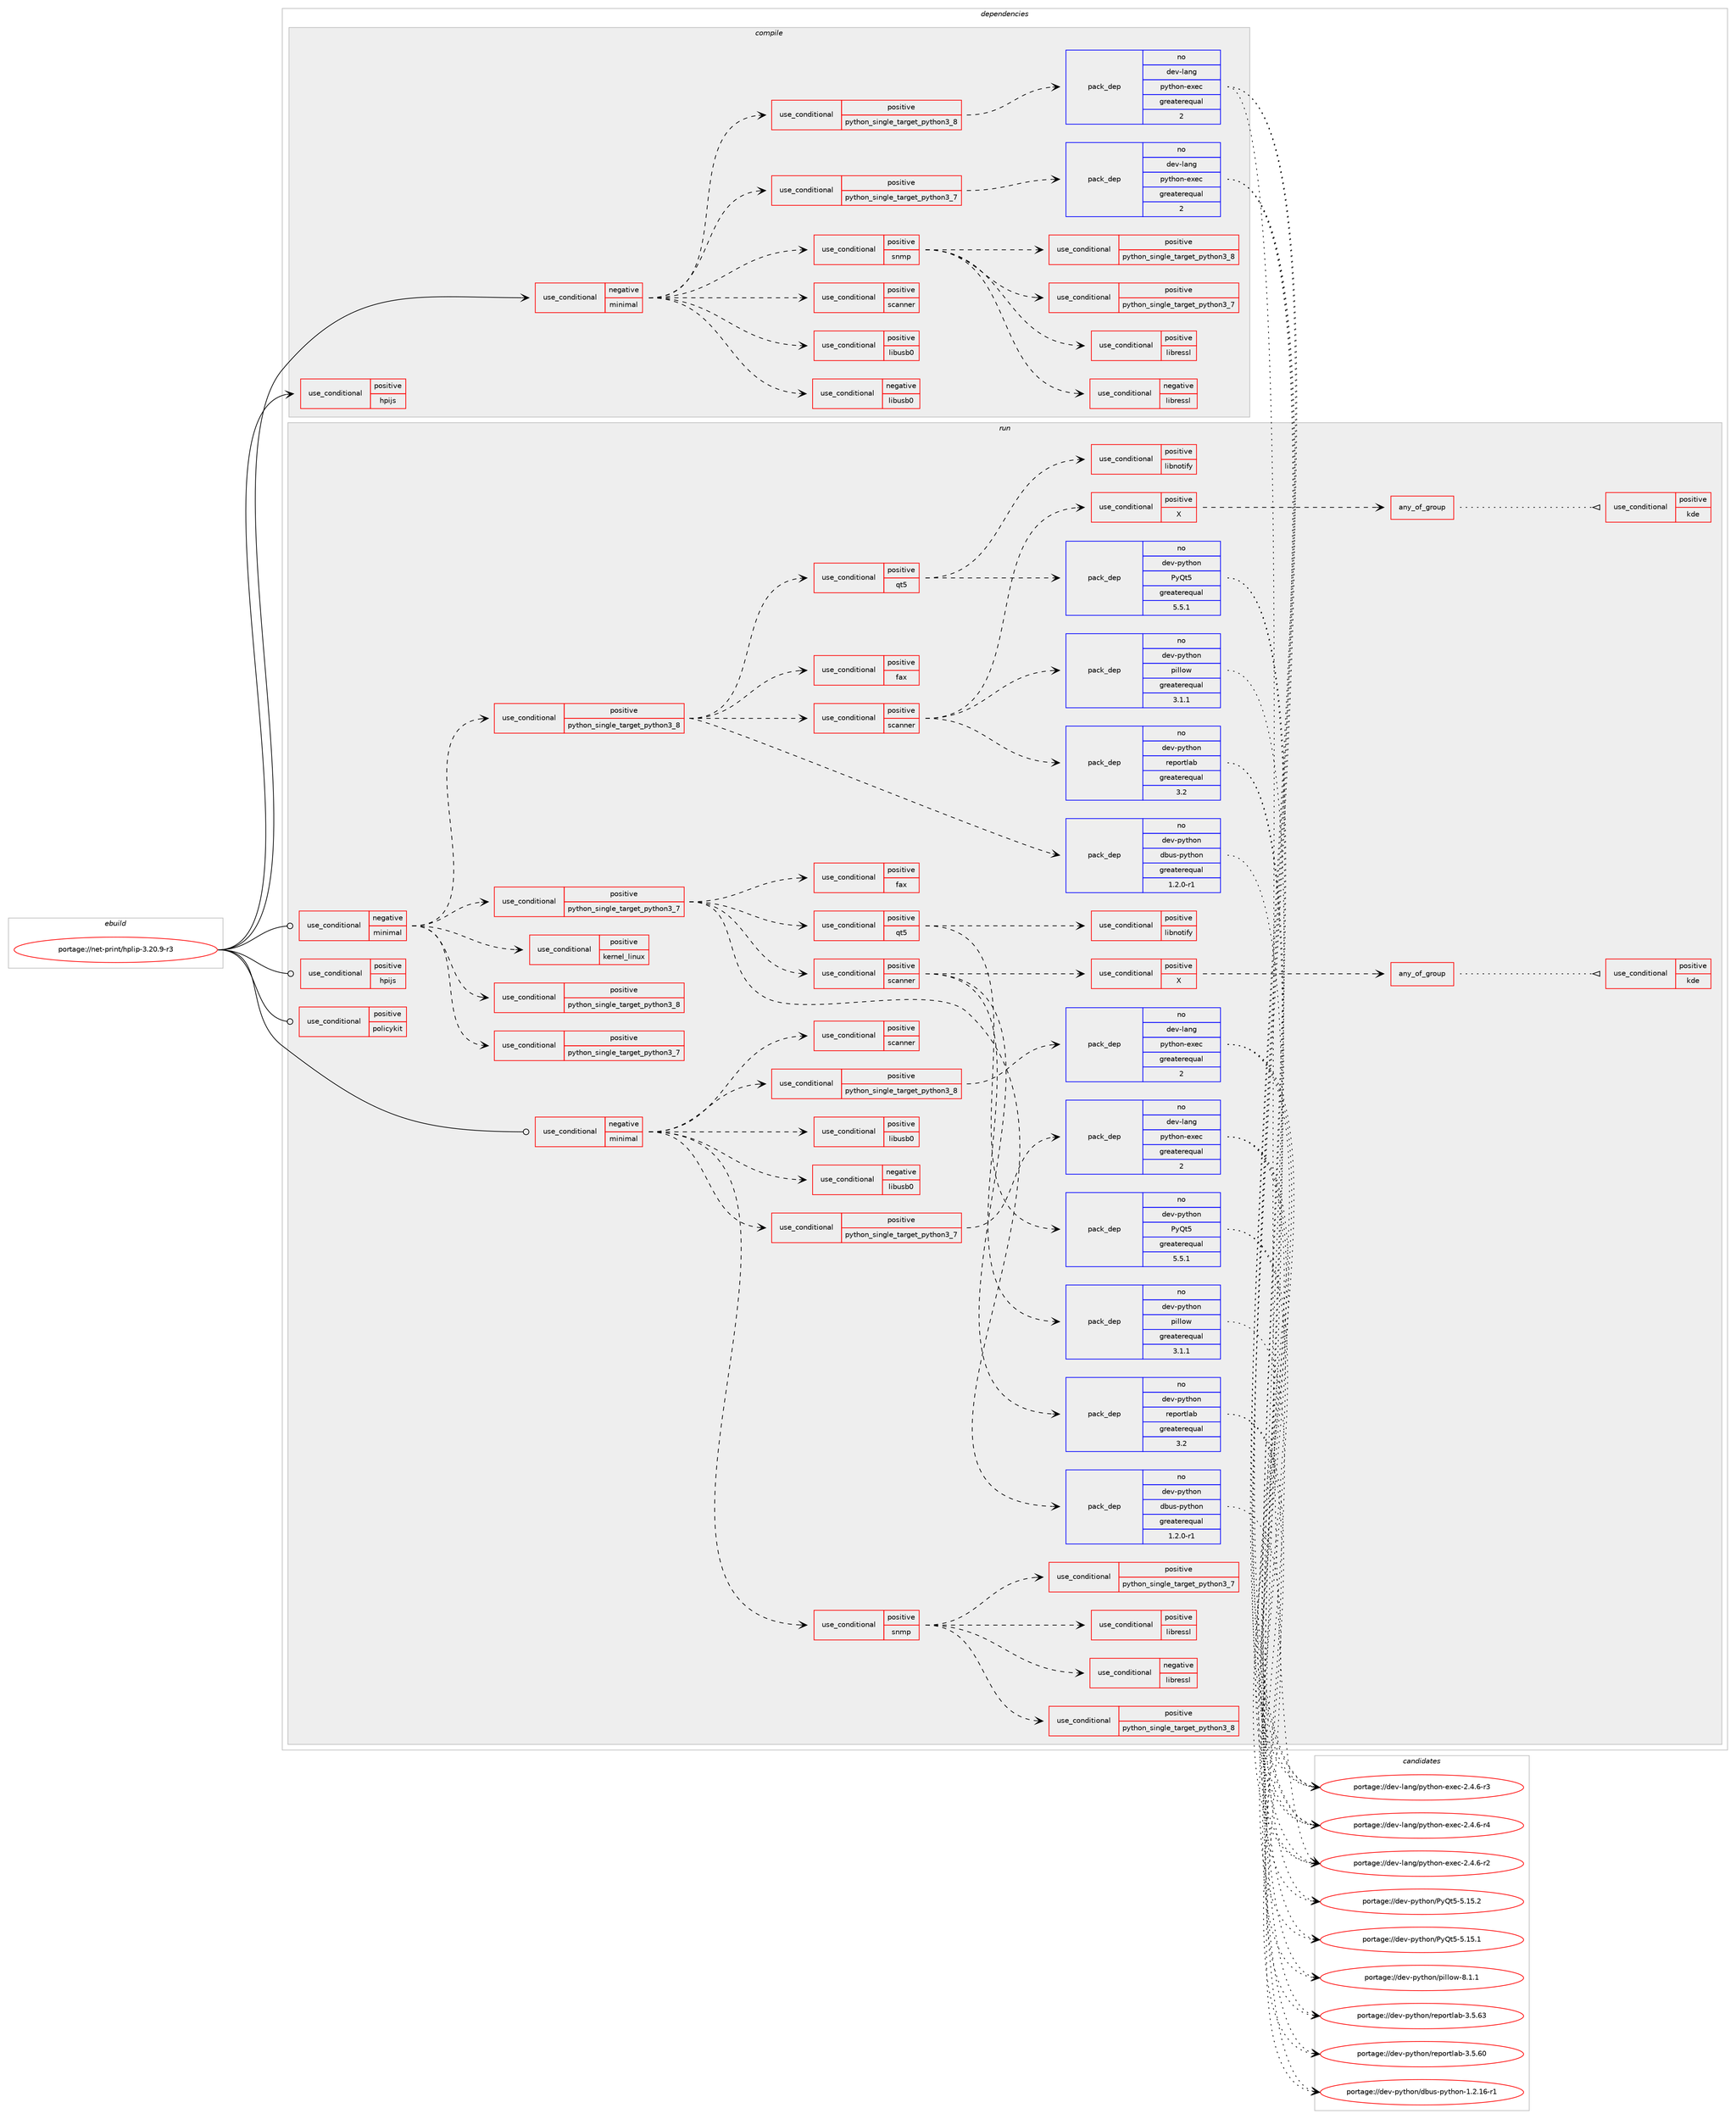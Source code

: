 digraph prolog {

# *************
# Graph options
# *************

newrank=true;
concentrate=true;
compound=true;
graph [rankdir=LR,fontname=Helvetica,fontsize=10,ranksep=1.5];#, ranksep=2.5, nodesep=0.2];
edge  [arrowhead=vee];
node  [fontname=Helvetica,fontsize=10];

# **********
# The ebuild
# **********

subgraph cluster_leftcol {
color=gray;
rank=same;
label=<<i>ebuild</i>>;
id [label="portage://net-print/hplip-3.20.9-r3", color=red, width=4, href="../net-print/hplip-3.20.9-r3.svg"];
}

# ****************
# The dependencies
# ****************

subgraph cluster_midcol {
color=gray;
label=<<i>dependencies</i>>;
subgraph cluster_compile {
fillcolor="#eeeeee";
style=filled;
label=<<i>compile</i>>;
subgraph cond1212 {
dependency1733 [label=<<TABLE BORDER="0" CELLBORDER="1" CELLSPACING="0" CELLPADDING="4"><TR><TD ROWSPAN="3" CELLPADDING="10">use_conditional</TD></TR><TR><TD>negative</TD></TR><TR><TD>minimal</TD></TR></TABLE>>, shape=none, color=red];
subgraph cond1213 {
dependency1734 [label=<<TABLE BORDER="0" CELLBORDER="1" CELLSPACING="0" CELLPADDING="4"><TR><TD ROWSPAN="3" CELLPADDING="10">use_conditional</TD></TR><TR><TD>positive</TD></TR><TR><TD>python_single_target_python3_7</TD></TR></TABLE>>, shape=none, color=red];
# *** BEGIN UNKNOWN DEPENDENCY TYPE (TODO) ***
# dependency1734 -> package_dependency(portage://net-print/hplip-3.20.9-r3,install,no,dev-lang,python,none,[,,],[slot(3.7)],[use(enable(threads),positive),use(enable(xml),none)])
# *** END UNKNOWN DEPENDENCY TYPE (TODO) ***

subgraph pack487 {
dependency1735 [label=<<TABLE BORDER="0" CELLBORDER="1" CELLSPACING="0" CELLPADDING="4" WIDTH="220"><TR><TD ROWSPAN="6" CELLPADDING="30">pack_dep</TD></TR><TR><TD WIDTH="110">no</TD></TR><TR><TD>dev-lang</TD></TR><TR><TD>python-exec</TD></TR><TR><TD>greaterequal</TD></TR><TR><TD>2</TD></TR></TABLE>>, shape=none, color=blue];
}
dependency1734:e -> dependency1735:w [weight=20,style="dashed",arrowhead="vee"];
}
dependency1733:e -> dependency1734:w [weight=20,style="dashed",arrowhead="vee"];
subgraph cond1214 {
dependency1736 [label=<<TABLE BORDER="0" CELLBORDER="1" CELLSPACING="0" CELLPADDING="4"><TR><TD ROWSPAN="3" CELLPADDING="10">use_conditional</TD></TR><TR><TD>positive</TD></TR><TR><TD>python_single_target_python3_8</TD></TR></TABLE>>, shape=none, color=red];
# *** BEGIN UNKNOWN DEPENDENCY TYPE (TODO) ***
# dependency1736 -> package_dependency(portage://net-print/hplip-3.20.9-r3,install,no,dev-lang,python,none,[,,],[slot(3.8)],[use(enable(threads),positive),use(enable(xml),none)])
# *** END UNKNOWN DEPENDENCY TYPE (TODO) ***

subgraph pack488 {
dependency1737 [label=<<TABLE BORDER="0" CELLBORDER="1" CELLSPACING="0" CELLPADDING="4" WIDTH="220"><TR><TD ROWSPAN="6" CELLPADDING="30">pack_dep</TD></TR><TR><TD WIDTH="110">no</TD></TR><TR><TD>dev-lang</TD></TR><TR><TD>python-exec</TD></TR><TR><TD>greaterequal</TD></TR><TR><TD>2</TD></TR></TABLE>>, shape=none, color=blue];
}
dependency1736:e -> dependency1737:w [weight=20,style="dashed",arrowhead="vee"];
}
dependency1733:e -> dependency1736:w [weight=20,style="dashed",arrowhead="vee"];
# *** BEGIN UNKNOWN DEPENDENCY TYPE (TODO) ***
# dependency1733 -> package_dependency(portage://net-print/hplip-3.20.9-r3,install,no,sys-apps,dbus,none,[,,],[],[])
# *** END UNKNOWN DEPENDENCY TYPE (TODO) ***

subgraph cond1215 {
dependency1738 [label=<<TABLE BORDER="0" CELLBORDER="1" CELLSPACING="0" CELLPADDING="4"><TR><TD ROWSPAN="3" CELLPADDING="10">use_conditional</TD></TR><TR><TD>negative</TD></TR><TR><TD>libusb0</TD></TR></TABLE>>, shape=none, color=red];
# *** BEGIN UNKNOWN DEPENDENCY TYPE (TODO) ***
# dependency1738 -> package_dependency(portage://net-print/hplip-3.20.9-r3,install,no,virtual,libusb,none,[,,],[slot(1)],[])
# *** END UNKNOWN DEPENDENCY TYPE (TODO) ***

}
dependency1733:e -> dependency1738:w [weight=20,style="dashed",arrowhead="vee"];
subgraph cond1216 {
dependency1739 [label=<<TABLE BORDER="0" CELLBORDER="1" CELLSPACING="0" CELLPADDING="4"><TR><TD ROWSPAN="3" CELLPADDING="10">use_conditional</TD></TR><TR><TD>positive</TD></TR><TR><TD>libusb0</TD></TR></TABLE>>, shape=none, color=red];
# *** BEGIN UNKNOWN DEPENDENCY TYPE (TODO) ***
# dependency1739 -> package_dependency(portage://net-print/hplip-3.20.9-r3,install,no,virtual,libusb,none,[,,],[slot(0)],[])
# *** END UNKNOWN DEPENDENCY TYPE (TODO) ***

}
dependency1733:e -> dependency1739:w [weight=20,style="dashed",arrowhead="vee"];
subgraph cond1217 {
dependency1740 [label=<<TABLE BORDER="0" CELLBORDER="1" CELLSPACING="0" CELLPADDING="4"><TR><TD ROWSPAN="3" CELLPADDING="10">use_conditional</TD></TR><TR><TD>positive</TD></TR><TR><TD>scanner</TD></TR></TABLE>>, shape=none, color=red];
# *** BEGIN UNKNOWN DEPENDENCY TYPE (TODO) ***
# dependency1740 -> package_dependency(portage://net-print/hplip-3.20.9-r3,install,no,media-gfx,sane-backends,none,[,,],[],[])
# *** END UNKNOWN DEPENDENCY TYPE (TODO) ***

}
dependency1733:e -> dependency1740:w [weight=20,style="dashed",arrowhead="vee"];
subgraph cond1218 {
dependency1741 [label=<<TABLE BORDER="0" CELLBORDER="1" CELLSPACING="0" CELLPADDING="4"><TR><TD ROWSPAN="3" CELLPADDING="10">use_conditional</TD></TR><TR><TD>positive</TD></TR><TR><TD>snmp</TD></TR></TABLE>>, shape=none, color=red];
subgraph cond1219 {
dependency1742 [label=<<TABLE BORDER="0" CELLBORDER="1" CELLSPACING="0" CELLPADDING="4"><TR><TD ROWSPAN="3" CELLPADDING="10">use_conditional</TD></TR><TR><TD>negative</TD></TR><TR><TD>libressl</TD></TR></TABLE>>, shape=none, color=red];
# *** BEGIN UNKNOWN DEPENDENCY TYPE (TODO) ***
# dependency1742 -> package_dependency(portage://net-print/hplip-3.20.9-r3,install,no,dev-libs,openssl,none,[,,],[slot(0),equal],[])
# *** END UNKNOWN DEPENDENCY TYPE (TODO) ***

}
dependency1741:e -> dependency1742:w [weight=20,style="dashed",arrowhead="vee"];
subgraph cond1220 {
dependency1743 [label=<<TABLE BORDER="0" CELLBORDER="1" CELLSPACING="0" CELLPADDING="4"><TR><TD ROWSPAN="3" CELLPADDING="10">use_conditional</TD></TR><TR><TD>positive</TD></TR><TR><TD>libressl</TD></TR></TABLE>>, shape=none, color=red];
# *** BEGIN UNKNOWN DEPENDENCY TYPE (TODO) ***
# dependency1743 -> package_dependency(portage://net-print/hplip-3.20.9-r3,install,no,dev-libs,libressl,none,[,,],any_same_slot,[])
# *** END UNKNOWN DEPENDENCY TYPE (TODO) ***

}
dependency1741:e -> dependency1743:w [weight=20,style="dashed",arrowhead="vee"];
# *** BEGIN UNKNOWN DEPENDENCY TYPE (TODO) ***
# dependency1741 -> package_dependency(portage://net-print/hplip-3.20.9-r3,install,no,net-analyzer,net-snmp,none,[,,],any_same_slot,[])
# *** END UNKNOWN DEPENDENCY TYPE (TODO) ***

subgraph cond1221 {
dependency1744 [label=<<TABLE BORDER="0" CELLBORDER="1" CELLSPACING="0" CELLPADDING="4"><TR><TD ROWSPAN="3" CELLPADDING="10">use_conditional</TD></TR><TR><TD>positive</TD></TR><TR><TD>python_single_target_python3_7</TD></TR></TABLE>>, shape=none, color=red];
# *** BEGIN UNKNOWN DEPENDENCY TYPE (TODO) ***
# dependency1744 -> package_dependency(portage://net-print/hplip-3.20.9-r3,install,no,net-dns,avahi,none,[,,],[],[use(enable(dbus),none),use(enable(python_targets_python3_7),negative)])
# *** END UNKNOWN DEPENDENCY TYPE (TODO) ***

}
dependency1741:e -> dependency1744:w [weight=20,style="dashed",arrowhead="vee"];
subgraph cond1222 {
dependency1745 [label=<<TABLE BORDER="0" CELLBORDER="1" CELLSPACING="0" CELLPADDING="4"><TR><TD ROWSPAN="3" CELLPADDING="10">use_conditional</TD></TR><TR><TD>positive</TD></TR><TR><TD>python_single_target_python3_8</TD></TR></TABLE>>, shape=none, color=red];
# *** BEGIN UNKNOWN DEPENDENCY TYPE (TODO) ***
# dependency1745 -> package_dependency(portage://net-print/hplip-3.20.9-r3,install,no,net-dns,avahi,none,[,,],[],[use(enable(dbus),none),use(enable(python_targets_python3_8),negative)])
# *** END UNKNOWN DEPENDENCY TYPE (TODO) ***

}
dependency1741:e -> dependency1745:w [weight=20,style="dashed",arrowhead="vee"];
}
dependency1733:e -> dependency1741:w [weight=20,style="dashed",arrowhead="vee"];
}
id:e -> dependency1733:w [weight=20,style="solid",arrowhead="vee"];
subgraph cond1223 {
dependency1746 [label=<<TABLE BORDER="0" CELLBORDER="1" CELLSPACING="0" CELLPADDING="4"><TR><TD ROWSPAN="3" CELLPADDING="10">use_conditional</TD></TR><TR><TD>positive</TD></TR><TR><TD>hpijs</TD></TR></TABLE>>, shape=none, color=red];
# *** BEGIN UNKNOWN DEPENDENCY TYPE (TODO) ***
# dependency1746 -> package_dependency(portage://net-print/hplip-3.20.9-r3,install,no,net-print,cups-filters,none,[,,],[],[use(enable(foomatic),none)])
# *** END UNKNOWN DEPENDENCY TYPE (TODO) ***

}
id:e -> dependency1746:w [weight=20,style="solid",arrowhead="vee"];
# *** BEGIN UNKNOWN DEPENDENCY TYPE (TODO) ***
# id -> package_dependency(portage://net-print/hplip-3.20.9-r3,install,no,net-print,cups,none,[,,],[],[])
# *** END UNKNOWN DEPENDENCY TYPE (TODO) ***

# *** BEGIN UNKNOWN DEPENDENCY TYPE (TODO) ***
# id -> package_dependency(portage://net-print/hplip-3.20.9-r3,install,no,virtual,jpeg,none,[,,],[slot(0)],[])
# *** END UNKNOWN DEPENDENCY TYPE (TODO) ***

}
subgraph cluster_compileandrun {
fillcolor="#eeeeee";
style=filled;
label=<<i>compile and run</i>>;
}
subgraph cluster_run {
fillcolor="#eeeeee";
style=filled;
label=<<i>run</i>>;
subgraph cond1224 {
dependency1747 [label=<<TABLE BORDER="0" CELLBORDER="1" CELLSPACING="0" CELLPADDING="4"><TR><TD ROWSPAN="3" CELLPADDING="10">use_conditional</TD></TR><TR><TD>negative</TD></TR><TR><TD>minimal</TD></TR></TABLE>>, shape=none, color=red];
subgraph cond1225 {
dependency1748 [label=<<TABLE BORDER="0" CELLBORDER="1" CELLSPACING="0" CELLPADDING="4"><TR><TD ROWSPAN="3" CELLPADDING="10">use_conditional</TD></TR><TR><TD>positive</TD></TR><TR><TD>python_single_target_python3_7</TD></TR></TABLE>>, shape=none, color=red];
# *** BEGIN UNKNOWN DEPENDENCY TYPE (TODO) ***
# dependency1748 -> package_dependency(portage://net-print/hplip-3.20.9-r3,run,no,dev-lang,python,none,[,,],[slot(3.7)],[use(enable(threads),positive),use(enable(xml),none)])
# *** END UNKNOWN DEPENDENCY TYPE (TODO) ***

subgraph pack489 {
dependency1749 [label=<<TABLE BORDER="0" CELLBORDER="1" CELLSPACING="0" CELLPADDING="4" WIDTH="220"><TR><TD ROWSPAN="6" CELLPADDING="30">pack_dep</TD></TR><TR><TD WIDTH="110">no</TD></TR><TR><TD>dev-lang</TD></TR><TR><TD>python-exec</TD></TR><TR><TD>greaterequal</TD></TR><TR><TD>2</TD></TR></TABLE>>, shape=none, color=blue];
}
dependency1748:e -> dependency1749:w [weight=20,style="dashed",arrowhead="vee"];
}
dependency1747:e -> dependency1748:w [weight=20,style="dashed",arrowhead="vee"];
subgraph cond1226 {
dependency1750 [label=<<TABLE BORDER="0" CELLBORDER="1" CELLSPACING="0" CELLPADDING="4"><TR><TD ROWSPAN="3" CELLPADDING="10">use_conditional</TD></TR><TR><TD>positive</TD></TR><TR><TD>python_single_target_python3_8</TD></TR></TABLE>>, shape=none, color=red];
# *** BEGIN UNKNOWN DEPENDENCY TYPE (TODO) ***
# dependency1750 -> package_dependency(portage://net-print/hplip-3.20.9-r3,run,no,dev-lang,python,none,[,,],[slot(3.8)],[use(enable(threads),positive),use(enable(xml),none)])
# *** END UNKNOWN DEPENDENCY TYPE (TODO) ***

subgraph pack490 {
dependency1751 [label=<<TABLE BORDER="0" CELLBORDER="1" CELLSPACING="0" CELLPADDING="4" WIDTH="220"><TR><TD ROWSPAN="6" CELLPADDING="30">pack_dep</TD></TR><TR><TD WIDTH="110">no</TD></TR><TR><TD>dev-lang</TD></TR><TR><TD>python-exec</TD></TR><TR><TD>greaterequal</TD></TR><TR><TD>2</TD></TR></TABLE>>, shape=none, color=blue];
}
dependency1750:e -> dependency1751:w [weight=20,style="dashed",arrowhead="vee"];
}
dependency1747:e -> dependency1750:w [weight=20,style="dashed",arrowhead="vee"];
# *** BEGIN UNKNOWN DEPENDENCY TYPE (TODO) ***
# dependency1747 -> package_dependency(portage://net-print/hplip-3.20.9-r3,run,no,sys-apps,dbus,none,[,,],[],[])
# *** END UNKNOWN DEPENDENCY TYPE (TODO) ***

subgraph cond1227 {
dependency1752 [label=<<TABLE BORDER="0" CELLBORDER="1" CELLSPACING="0" CELLPADDING="4"><TR><TD ROWSPAN="3" CELLPADDING="10">use_conditional</TD></TR><TR><TD>negative</TD></TR><TR><TD>libusb0</TD></TR></TABLE>>, shape=none, color=red];
# *** BEGIN UNKNOWN DEPENDENCY TYPE (TODO) ***
# dependency1752 -> package_dependency(portage://net-print/hplip-3.20.9-r3,run,no,virtual,libusb,none,[,,],[slot(1)],[])
# *** END UNKNOWN DEPENDENCY TYPE (TODO) ***

}
dependency1747:e -> dependency1752:w [weight=20,style="dashed",arrowhead="vee"];
subgraph cond1228 {
dependency1753 [label=<<TABLE BORDER="0" CELLBORDER="1" CELLSPACING="0" CELLPADDING="4"><TR><TD ROWSPAN="3" CELLPADDING="10">use_conditional</TD></TR><TR><TD>positive</TD></TR><TR><TD>libusb0</TD></TR></TABLE>>, shape=none, color=red];
# *** BEGIN UNKNOWN DEPENDENCY TYPE (TODO) ***
# dependency1753 -> package_dependency(portage://net-print/hplip-3.20.9-r3,run,no,virtual,libusb,none,[,,],[slot(0)],[])
# *** END UNKNOWN DEPENDENCY TYPE (TODO) ***

}
dependency1747:e -> dependency1753:w [weight=20,style="dashed",arrowhead="vee"];
subgraph cond1229 {
dependency1754 [label=<<TABLE BORDER="0" CELLBORDER="1" CELLSPACING="0" CELLPADDING="4"><TR><TD ROWSPAN="3" CELLPADDING="10">use_conditional</TD></TR><TR><TD>positive</TD></TR><TR><TD>scanner</TD></TR></TABLE>>, shape=none, color=red];
# *** BEGIN UNKNOWN DEPENDENCY TYPE (TODO) ***
# dependency1754 -> package_dependency(portage://net-print/hplip-3.20.9-r3,run,no,media-gfx,sane-backends,none,[,,],[],[])
# *** END UNKNOWN DEPENDENCY TYPE (TODO) ***

}
dependency1747:e -> dependency1754:w [weight=20,style="dashed",arrowhead="vee"];
subgraph cond1230 {
dependency1755 [label=<<TABLE BORDER="0" CELLBORDER="1" CELLSPACING="0" CELLPADDING="4"><TR><TD ROWSPAN="3" CELLPADDING="10">use_conditional</TD></TR><TR><TD>positive</TD></TR><TR><TD>snmp</TD></TR></TABLE>>, shape=none, color=red];
subgraph cond1231 {
dependency1756 [label=<<TABLE BORDER="0" CELLBORDER="1" CELLSPACING="0" CELLPADDING="4"><TR><TD ROWSPAN="3" CELLPADDING="10">use_conditional</TD></TR><TR><TD>negative</TD></TR><TR><TD>libressl</TD></TR></TABLE>>, shape=none, color=red];
# *** BEGIN UNKNOWN DEPENDENCY TYPE (TODO) ***
# dependency1756 -> package_dependency(portage://net-print/hplip-3.20.9-r3,run,no,dev-libs,openssl,none,[,,],[slot(0),equal],[])
# *** END UNKNOWN DEPENDENCY TYPE (TODO) ***

}
dependency1755:e -> dependency1756:w [weight=20,style="dashed",arrowhead="vee"];
subgraph cond1232 {
dependency1757 [label=<<TABLE BORDER="0" CELLBORDER="1" CELLSPACING="0" CELLPADDING="4"><TR><TD ROWSPAN="3" CELLPADDING="10">use_conditional</TD></TR><TR><TD>positive</TD></TR><TR><TD>libressl</TD></TR></TABLE>>, shape=none, color=red];
# *** BEGIN UNKNOWN DEPENDENCY TYPE (TODO) ***
# dependency1757 -> package_dependency(portage://net-print/hplip-3.20.9-r3,run,no,dev-libs,libressl,none,[,,],any_same_slot,[])
# *** END UNKNOWN DEPENDENCY TYPE (TODO) ***

}
dependency1755:e -> dependency1757:w [weight=20,style="dashed",arrowhead="vee"];
# *** BEGIN UNKNOWN DEPENDENCY TYPE (TODO) ***
# dependency1755 -> package_dependency(portage://net-print/hplip-3.20.9-r3,run,no,net-analyzer,net-snmp,none,[,,],any_same_slot,[])
# *** END UNKNOWN DEPENDENCY TYPE (TODO) ***

subgraph cond1233 {
dependency1758 [label=<<TABLE BORDER="0" CELLBORDER="1" CELLSPACING="0" CELLPADDING="4"><TR><TD ROWSPAN="3" CELLPADDING="10">use_conditional</TD></TR><TR><TD>positive</TD></TR><TR><TD>python_single_target_python3_7</TD></TR></TABLE>>, shape=none, color=red];
# *** BEGIN UNKNOWN DEPENDENCY TYPE (TODO) ***
# dependency1758 -> package_dependency(portage://net-print/hplip-3.20.9-r3,run,no,net-dns,avahi,none,[,,],[],[use(enable(dbus),none),use(enable(python_targets_python3_7),negative)])
# *** END UNKNOWN DEPENDENCY TYPE (TODO) ***

}
dependency1755:e -> dependency1758:w [weight=20,style="dashed",arrowhead="vee"];
subgraph cond1234 {
dependency1759 [label=<<TABLE BORDER="0" CELLBORDER="1" CELLSPACING="0" CELLPADDING="4"><TR><TD ROWSPAN="3" CELLPADDING="10">use_conditional</TD></TR><TR><TD>positive</TD></TR><TR><TD>python_single_target_python3_8</TD></TR></TABLE>>, shape=none, color=red];
# *** BEGIN UNKNOWN DEPENDENCY TYPE (TODO) ***
# dependency1759 -> package_dependency(portage://net-print/hplip-3.20.9-r3,run,no,net-dns,avahi,none,[,,],[],[use(enable(dbus),none),use(enable(python_targets_python3_8),negative)])
# *** END UNKNOWN DEPENDENCY TYPE (TODO) ***

}
dependency1755:e -> dependency1759:w [weight=20,style="dashed",arrowhead="vee"];
}
dependency1747:e -> dependency1755:w [weight=20,style="dashed",arrowhead="vee"];
}
id:e -> dependency1747:w [weight=20,style="solid",arrowhead="odot"];
subgraph cond1235 {
dependency1760 [label=<<TABLE BORDER="0" CELLBORDER="1" CELLSPACING="0" CELLPADDING="4"><TR><TD ROWSPAN="3" CELLPADDING="10">use_conditional</TD></TR><TR><TD>negative</TD></TR><TR><TD>minimal</TD></TR></TABLE>>, shape=none, color=red];
subgraph cond1236 {
dependency1761 [label=<<TABLE BORDER="0" CELLBORDER="1" CELLSPACING="0" CELLPADDING="4"><TR><TD ROWSPAN="3" CELLPADDING="10">use_conditional</TD></TR><TR><TD>positive</TD></TR><TR><TD>python_single_target_python3_7</TD></TR></TABLE>>, shape=none, color=red];
# *** BEGIN UNKNOWN DEPENDENCY TYPE (TODO) ***
# dependency1761 -> package_dependency(portage://net-print/hplip-3.20.9-r3,run,no,dev-python,pygobject,none,[,,],[slot(3)],[use(enable(python_targets_python3_7),negative)])
# *** END UNKNOWN DEPENDENCY TYPE (TODO) ***

}
dependency1760:e -> dependency1761:w [weight=20,style="dashed",arrowhead="vee"];
subgraph cond1237 {
dependency1762 [label=<<TABLE BORDER="0" CELLBORDER="1" CELLSPACING="0" CELLPADDING="4"><TR><TD ROWSPAN="3" CELLPADDING="10">use_conditional</TD></TR><TR><TD>positive</TD></TR><TR><TD>python_single_target_python3_8</TD></TR></TABLE>>, shape=none, color=red];
# *** BEGIN UNKNOWN DEPENDENCY TYPE (TODO) ***
# dependency1762 -> package_dependency(portage://net-print/hplip-3.20.9-r3,run,no,dev-python,pygobject,none,[,,],[slot(3)],[use(enable(python_targets_python3_8),negative)])
# *** END UNKNOWN DEPENDENCY TYPE (TODO) ***

}
dependency1760:e -> dependency1762:w [weight=20,style="dashed",arrowhead="vee"];
subgraph cond1238 {
dependency1763 [label=<<TABLE BORDER="0" CELLBORDER="1" CELLSPACING="0" CELLPADDING="4"><TR><TD ROWSPAN="3" CELLPADDING="10">use_conditional</TD></TR><TR><TD>positive</TD></TR><TR><TD>kernel_linux</TD></TR></TABLE>>, shape=none, color=red];
# *** BEGIN UNKNOWN DEPENDENCY TYPE (TODO) ***
# dependency1763 -> package_dependency(portage://net-print/hplip-3.20.9-r3,run,no,virtual,udev,none,[,,],[],[])
# *** END UNKNOWN DEPENDENCY TYPE (TODO) ***

}
dependency1760:e -> dependency1763:w [weight=20,style="dashed",arrowhead="vee"];
subgraph cond1239 {
dependency1764 [label=<<TABLE BORDER="0" CELLBORDER="1" CELLSPACING="0" CELLPADDING="4"><TR><TD ROWSPAN="3" CELLPADDING="10">use_conditional</TD></TR><TR><TD>positive</TD></TR><TR><TD>python_single_target_python3_7</TD></TR></TABLE>>, shape=none, color=red];
subgraph pack491 {
dependency1765 [label=<<TABLE BORDER="0" CELLBORDER="1" CELLSPACING="0" CELLPADDING="4" WIDTH="220"><TR><TD ROWSPAN="6" CELLPADDING="30">pack_dep</TD></TR><TR><TD WIDTH="110">no</TD></TR><TR><TD>dev-python</TD></TR><TR><TD>dbus-python</TD></TR><TR><TD>greaterequal</TD></TR><TR><TD>1.2.0-r1</TD></TR></TABLE>>, shape=none, color=blue];
}
dependency1764:e -> dependency1765:w [weight=20,style="dashed",arrowhead="vee"];
# *** BEGIN UNKNOWN DEPENDENCY TYPE (TODO) ***
# dependency1764 -> package_dependency(portage://net-print/hplip-3.20.9-r3,run,no,dev-python,distro,none,[,,],[],[use(enable(python_targets_python3_7),negative)])
# *** END UNKNOWN DEPENDENCY TYPE (TODO) ***

subgraph cond1240 {
dependency1766 [label=<<TABLE BORDER="0" CELLBORDER="1" CELLSPACING="0" CELLPADDING="4"><TR><TD ROWSPAN="3" CELLPADDING="10">use_conditional</TD></TR><TR><TD>positive</TD></TR><TR><TD>fax</TD></TR></TABLE>>, shape=none, color=red];
# *** BEGIN UNKNOWN DEPENDENCY TYPE (TODO) ***
# dependency1766 -> package_dependency(portage://net-print/hplip-3.20.9-r3,run,no,dev-python,reportlab,none,[,,],[],[use(enable(python_targets_python3_7),negative)])
# *** END UNKNOWN DEPENDENCY TYPE (TODO) ***

}
dependency1764:e -> dependency1766:w [weight=20,style="dashed",arrowhead="vee"];
subgraph cond1241 {
dependency1767 [label=<<TABLE BORDER="0" CELLBORDER="1" CELLSPACING="0" CELLPADDING="4"><TR><TD ROWSPAN="3" CELLPADDING="10">use_conditional</TD></TR><TR><TD>positive</TD></TR><TR><TD>qt5</TD></TR></TABLE>>, shape=none, color=red];
subgraph pack492 {
dependency1768 [label=<<TABLE BORDER="0" CELLBORDER="1" CELLSPACING="0" CELLPADDING="4" WIDTH="220"><TR><TD ROWSPAN="6" CELLPADDING="30">pack_dep</TD></TR><TR><TD WIDTH="110">no</TD></TR><TR><TD>dev-python</TD></TR><TR><TD>PyQt5</TD></TR><TR><TD>greaterequal</TD></TR><TR><TD>5.5.1</TD></TR></TABLE>>, shape=none, color=blue];
}
dependency1767:e -> dependency1768:w [weight=20,style="dashed",arrowhead="vee"];
subgraph cond1242 {
dependency1769 [label=<<TABLE BORDER="0" CELLBORDER="1" CELLSPACING="0" CELLPADDING="4"><TR><TD ROWSPAN="3" CELLPADDING="10">use_conditional</TD></TR><TR><TD>positive</TD></TR><TR><TD>libnotify</TD></TR></TABLE>>, shape=none, color=red];
# *** BEGIN UNKNOWN DEPENDENCY TYPE (TODO) ***
# dependency1769 -> package_dependency(portage://net-print/hplip-3.20.9-r3,run,no,dev-python,notify2,none,[,,],[],[use(enable(python_targets_python3_7),negative)])
# *** END UNKNOWN DEPENDENCY TYPE (TODO) ***

}
dependency1767:e -> dependency1769:w [weight=20,style="dashed",arrowhead="vee"];
}
dependency1764:e -> dependency1767:w [weight=20,style="dashed",arrowhead="vee"];
subgraph cond1243 {
dependency1770 [label=<<TABLE BORDER="0" CELLBORDER="1" CELLSPACING="0" CELLPADDING="4"><TR><TD ROWSPAN="3" CELLPADDING="10">use_conditional</TD></TR><TR><TD>positive</TD></TR><TR><TD>scanner</TD></TR></TABLE>>, shape=none, color=red];
subgraph pack493 {
dependency1771 [label=<<TABLE BORDER="0" CELLBORDER="1" CELLSPACING="0" CELLPADDING="4" WIDTH="220"><TR><TD ROWSPAN="6" CELLPADDING="30">pack_dep</TD></TR><TR><TD WIDTH="110">no</TD></TR><TR><TD>dev-python</TD></TR><TR><TD>reportlab</TD></TR><TR><TD>greaterequal</TD></TR><TR><TD>3.2</TD></TR></TABLE>>, shape=none, color=blue];
}
dependency1770:e -> dependency1771:w [weight=20,style="dashed",arrowhead="vee"];
subgraph pack494 {
dependency1772 [label=<<TABLE BORDER="0" CELLBORDER="1" CELLSPACING="0" CELLPADDING="4" WIDTH="220"><TR><TD ROWSPAN="6" CELLPADDING="30">pack_dep</TD></TR><TR><TD WIDTH="110">no</TD></TR><TR><TD>dev-python</TD></TR><TR><TD>pillow</TD></TR><TR><TD>greaterequal</TD></TR><TR><TD>3.1.1</TD></TR></TABLE>>, shape=none, color=blue];
}
dependency1770:e -> dependency1772:w [weight=20,style="dashed",arrowhead="vee"];
subgraph cond1244 {
dependency1773 [label=<<TABLE BORDER="0" CELLBORDER="1" CELLSPACING="0" CELLPADDING="4"><TR><TD ROWSPAN="3" CELLPADDING="10">use_conditional</TD></TR><TR><TD>positive</TD></TR><TR><TD>X</TD></TR></TABLE>>, shape=none, color=red];
subgraph any34 {
dependency1774 [label=<<TABLE BORDER="0" CELLBORDER="1" CELLSPACING="0" CELLPADDING="4"><TR><TD CELLPADDING="10">any_of_group</TD></TR></TABLE>>, shape=none, color=red];subgraph cond1245 {
dependency1775 [label=<<TABLE BORDER="0" CELLBORDER="1" CELLSPACING="0" CELLPADDING="4"><TR><TD ROWSPAN="3" CELLPADDING="10">use_conditional</TD></TR><TR><TD>positive</TD></TR><TR><TD>kde</TD></TR></TABLE>>, shape=none, color=red];
# *** BEGIN UNKNOWN DEPENDENCY TYPE (TODO) ***
# dependency1775 -> package_dependency(portage://net-print/hplip-3.20.9-r3,run,no,kde-misc,skanlite,none,[,,],[],[])
# *** END UNKNOWN DEPENDENCY TYPE (TODO) ***

}
dependency1774:e -> dependency1775:w [weight=20,style="dotted",arrowhead="oinv"];
# *** BEGIN UNKNOWN DEPENDENCY TYPE (TODO) ***
# dependency1774 -> package_dependency(portage://net-print/hplip-3.20.9-r3,run,no,media-gfx,xsane,none,[,,],[],[])
# *** END UNKNOWN DEPENDENCY TYPE (TODO) ***

# *** BEGIN UNKNOWN DEPENDENCY TYPE (TODO) ***
# dependency1774 -> package_dependency(portage://net-print/hplip-3.20.9-r3,run,no,media-gfx,sane-frontends,none,[,,],[],[])
# *** END UNKNOWN DEPENDENCY TYPE (TODO) ***

}
dependency1773:e -> dependency1774:w [weight=20,style="dashed",arrowhead="vee"];
}
dependency1770:e -> dependency1773:w [weight=20,style="dashed",arrowhead="vee"];
}
dependency1764:e -> dependency1770:w [weight=20,style="dashed",arrowhead="vee"];
}
dependency1760:e -> dependency1764:w [weight=20,style="dashed",arrowhead="vee"];
subgraph cond1246 {
dependency1776 [label=<<TABLE BORDER="0" CELLBORDER="1" CELLSPACING="0" CELLPADDING="4"><TR><TD ROWSPAN="3" CELLPADDING="10">use_conditional</TD></TR><TR><TD>positive</TD></TR><TR><TD>python_single_target_python3_8</TD></TR></TABLE>>, shape=none, color=red];
subgraph pack495 {
dependency1777 [label=<<TABLE BORDER="0" CELLBORDER="1" CELLSPACING="0" CELLPADDING="4" WIDTH="220"><TR><TD ROWSPAN="6" CELLPADDING="30">pack_dep</TD></TR><TR><TD WIDTH="110">no</TD></TR><TR><TD>dev-python</TD></TR><TR><TD>dbus-python</TD></TR><TR><TD>greaterequal</TD></TR><TR><TD>1.2.0-r1</TD></TR></TABLE>>, shape=none, color=blue];
}
dependency1776:e -> dependency1777:w [weight=20,style="dashed",arrowhead="vee"];
# *** BEGIN UNKNOWN DEPENDENCY TYPE (TODO) ***
# dependency1776 -> package_dependency(portage://net-print/hplip-3.20.9-r3,run,no,dev-python,distro,none,[,,],[],[use(enable(python_targets_python3_8),negative)])
# *** END UNKNOWN DEPENDENCY TYPE (TODO) ***

subgraph cond1247 {
dependency1778 [label=<<TABLE BORDER="0" CELLBORDER="1" CELLSPACING="0" CELLPADDING="4"><TR><TD ROWSPAN="3" CELLPADDING="10">use_conditional</TD></TR><TR><TD>positive</TD></TR><TR><TD>fax</TD></TR></TABLE>>, shape=none, color=red];
# *** BEGIN UNKNOWN DEPENDENCY TYPE (TODO) ***
# dependency1778 -> package_dependency(portage://net-print/hplip-3.20.9-r3,run,no,dev-python,reportlab,none,[,,],[],[use(enable(python_targets_python3_8),negative)])
# *** END UNKNOWN DEPENDENCY TYPE (TODO) ***

}
dependency1776:e -> dependency1778:w [weight=20,style="dashed",arrowhead="vee"];
subgraph cond1248 {
dependency1779 [label=<<TABLE BORDER="0" CELLBORDER="1" CELLSPACING="0" CELLPADDING="4"><TR><TD ROWSPAN="3" CELLPADDING="10">use_conditional</TD></TR><TR><TD>positive</TD></TR><TR><TD>qt5</TD></TR></TABLE>>, shape=none, color=red];
subgraph pack496 {
dependency1780 [label=<<TABLE BORDER="0" CELLBORDER="1" CELLSPACING="0" CELLPADDING="4" WIDTH="220"><TR><TD ROWSPAN="6" CELLPADDING="30">pack_dep</TD></TR><TR><TD WIDTH="110">no</TD></TR><TR><TD>dev-python</TD></TR><TR><TD>PyQt5</TD></TR><TR><TD>greaterequal</TD></TR><TR><TD>5.5.1</TD></TR></TABLE>>, shape=none, color=blue];
}
dependency1779:e -> dependency1780:w [weight=20,style="dashed",arrowhead="vee"];
subgraph cond1249 {
dependency1781 [label=<<TABLE BORDER="0" CELLBORDER="1" CELLSPACING="0" CELLPADDING="4"><TR><TD ROWSPAN="3" CELLPADDING="10">use_conditional</TD></TR><TR><TD>positive</TD></TR><TR><TD>libnotify</TD></TR></TABLE>>, shape=none, color=red];
# *** BEGIN UNKNOWN DEPENDENCY TYPE (TODO) ***
# dependency1781 -> package_dependency(portage://net-print/hplip-3.20.9-r3,run,no,dev-python,notify2,none,[,,],[],[use(enable(python_targets_python3_8),negative)])
# *** END UNKNOWN DEPENDENCY TYPE (TODO) ***

}
dependency1779:e -> dependency1781:w [weight=20,style="dashed",arrowhead="vee"];
}
dependency1776:e -> dependency1779:w [weight=20,style="dashed",arrowhead="vee"];
subgraph cond1250 {
dependency1782 [label=<<TABLE BORDER="0" CELLBORDER="1" CELLSPACING="0" CELLPADDING="4"><TR><TD ROWSPAN="3" CELLPADDING="10">use_conditional</TD></TR><TR><TD>positive</TD></TR><TR><TD>scanner</TD></TR></TABLE>>, shape=none, color=red];
subgraph pack497 {
dependency1783 [label=<<TABLE BORDER="0" CELLBORDER="1" CELLSPACING="0" CELLPADDING="4" WIDTH="220"><TR><TD ROWSPAN="6" CELLPADDING="30">pack_dep</TD></TR><TR><TD WIDTH="110">no</TD></TR><TR><TD>dev-python</TD></TR><TR><TD>reportlab</TD></TR><TR><TD>greaterequal</TD></TR><TR><TD>3.2</TD></TR></TABLE>>, shape=none, color=blue];
}
dependency1782:e -> dependency1783:w [weight=20,style="dashed",arrowhead="vee"];
subgraph pack498 {
dependency1784 [label=<<TABLE BORDER="0" CELLBORDER="1" CELLSPACING="0" CELLPADDING="4" WIDTH="220"><TR><TD ROWSPAN="6" CELLPADDING="30">pack_dep</TD></TR><TR><TD WIDTH="110">no</TD></TR><TR><TD>dev-python</TD></TR><TR><TD>pillow</TD></TR><TR><TD>greaterequal</TD></TR><TR><TD>3.1.1</TD></TR></TABLE>>, shape=none, color=blue];
}
dependency1782:e -> dependency1784:w [weight=20,style="dashed",arrowhead="vee"];
subgraph cond1251 {
dependency1785 [label=<<TABLE BORDER="0" CELLBORDER="1" CELLSPACING="0" CELLPADDING="4"><TR><TD ROWSPAN="3" CELLPADDING="10">use_conditional</TD></TR><TR><TD>positive</TD></TR><TR><TD>X</TD></TR></TABLE>>, shape=none, color=red];
subgraph any35 {
dependency1786 [label=<<TABLE BORDER="0" CELLBORDER="1" CELLSPACING="0" CELLPADDING="4"><TR><TD CELLPADDING="10">any_of_group</TD></TR></TABLE>>, shape=none, color=red];subgraph cond1252 {
dependency1787 [label=<<TABLE BORDER="0" CELLBORDER="1" CELLSPACING="0" CELLPADDING="4"><TR><TD ROWSPAN="3" CELLPADDING="10">use_conditional</TD></TR><TR><TD>positive</TD></TR><TR><TD>kde</TD></TR></TABLE>>, shape=none, color=red];
# *** BEGIN UNKNOWN DEPENDENCY TYPE (TODO) ***
# dependency1787 -> package_dependency(portage://net-print/hplip-3.20.9-r3,run,no,kde-misc,skanlite,none,[,,],[],[])
# *** END UNKNOWN DEPENDENCY TYPE (TODO) ***

}
dependency1786:e -> dependency1787:w [weight=20,style="dotted",arrowhead="oinv"];
# *** BEGIN UNKNOWN DEPENDENCY TYPE (TODO) ***
# dependency1786 -> package_dependency(portage://net-print/hplip-3.20.9-r3,run,no,media-gfx,xsane,none,[,,],[],[])
# *** END UNKNOWN DEPENDENCY TYPE (TODO) ***

# *** BEGIN UNKNOWN DEPENDENCY TYPE (TODO) ***
# dependency1786 -> package_dependency(portage://net-print/hplip-3.20.9-r3,run,no,media-gfx,sane-frontends,none,[,,],[],[])
# *** END UNKNOWN DEPENDENCY TYPE (TODO) ***

}
dependency1785:e -> dependency1786:w [weight=20,style="dashed",arrowhead="vee"];
}
dependency1782:e -> dependency1785:w [weight=20,style="dashed",arrowhead="vee"];
}
dependency1776:e -> dependency1782:w [weight=20,style="dashed",arrowhead="vee"];
}
dependency1760:e -> dependency1776:w [weight=20,style="dashed",arrowhead="vee"];
}
id:e -> dependency1760:w [weight=20,style="solid",arrowhead="odot"];
subgraph cond1253 {
dependency1788 [label=<<TABLE BORDER="0" CELLBORDER="1" CELLSPACING="0" CELLPADDING="4"><TR><TD ROWSPAN="3" CELLPADDING="10">use_conditional</TD></TR><TR><TD>positive</TD></TR><TR><TD>hpijs</TD></TR></TABLE>>, shape=none, color=red];
# *** BEGIN UNKNOWN DEPENDENCY TYPE (TODO) ***
# dependency1788 -> package_dependency(portage://net-print/hplip-3.20.9-r3,run,no,net-print,cups-filters,none,[,,],[],[use(enable(foomatic),none)])
# *** END UNKNOWN DEPENDENCY TYPE (TODO) ***

}
id:e -> dependency1788:w [weight=20,style="solid",arrowhead="odot"];
subgraph cond1254 {
dependency1789 [label=<<TABLE BORDER="0" CELLBORDER="1" CELLSPACING="0" CELLPADDING="4"><TR><TD ROWSPAN="3" CELLPADDING="10">use_conditional</TD></TR><TR><TD>positive</TD></TR><TR><TD>policykit</TD></TR></TABLE>>, shape=none, color=red];
# *** BEGIN UNKNOWN DEPENDENCY TYPE (TODO) ***
# dependency1789 -> package_dependency(portage://net-print/hplip-3.20.9-r3,run,no,sys-auth,polkit,none,[,,],[],[])
# *** END UNKNOWN DEPENDENCY TYPE (TODO) ***

}
id:e -> dependency1789:w [weight=20,style="solid",arrowhead="odot"];
# *** BEGIN UNKNOWN DEPENDENCY TYPE (TODO) ***
# id -> package_dependency(portage://net-print/hplip-3.20.9-r3,run,no,app-text,ghostscript-gpl,none,[,,],[],[])
# *** END UNKNOWN DEPENDENCY TYPE (TODO) ***

# *** BEGIN UNKNOWN DEPENDENCY TYPE (TODO) ***
# id -> package_dependency(portage://net-print/hplip-3.20.9-r3,run,no,net-print,cups,none,[,,],[],[])
# *** END UNKNOWN DEPENDENCY TYPE (TODO) ***

# *** BEGIN UNKNOWN DEPENDENCY TYPE (TODO) ***
# id -> package_dependency(portage://net-print/hplip-3.20.9-r3,run,no,virtual,jpeg,none,[,,],[slot(0)],[])
# *** END UNKNOWN DEPENDENCY TYPE (TODO) ***

}
}

# **************
# The candidates
# **************

subgraph cluster_choices {
rank=same;
color=gray;
label=<<i>candidates</i>>;

subgraph choice487 {
color=black;
nodesep=1;
choice10010111845108971101034711212111610411111045101120101994550465246544511450 [label="portage://dev-lang/python-exec-2.4.6-r2", color=red, width=4,href="../dev-lang/python-exec-2.4.6-r2.svg"];
choice10010111845108971101034711212111610411111045101120101994550465246544511451 [label="portage://dev-lang/python-exec-2.4.6-r3", color=red, width=4,href="../dev-lang/python-exec-2.4.6-r3.svg"];
choice10010111845108971101034711212111610411111045101120101994550465246544511452 [label="portage://dev-lang/python-exec-2.4.6-r4", color=red, width=4,href="../dev-lang/python-exec-2.4.6-r4.svg"];
dependency1735:e -> choice10010111845108971101034711212111610411111045101120101994550465246544511450:w [style=dotted,weight="100"];
dependency1735:e -> choice10010111845108971101034711212111610411111045101120101994550465246544511451:w [style=dotted,weight="100"];
dependency1735:e -> choice10010111845108971101034711212111610411111045101120101994550465246544511452:w [style=dotted,weight="100"];
}
subgraph choice488 {
color=black;
nodesep=1;
choice10010111845108971101034711212111610411111045101120101994550465246544511450 [label="portage://dev-lang/python-exec-2.4.6-r2", color=red, width=4,href="../dev-lang/python-exec-2.4.6-r2.svg"];
choice10010111845108971101034711212111610411111045101120101994550465246544511451 [label="portage://dev-lang/python-exec-2.4.6-r3", color=red, width=4,href="../dev-lang/python-exec-2.4.6-r3.svg"];
choice10010111845108971101034711212111610411111045101120101994550465246544511452 [label="portage://dev-lang/python-exec-2.4.6-r4", color=red, width=4,href="../dev-lang/python-exec-2.4.6-r4.svg"];
dependency1737:e -> choice10010111845108971101034711212111610411111045101120101994550465246544511450:w [style=dotted,weight="100"];
dependency1737:e -> choice10010111845108971101034711212111610411111045101120101994550465246544511451:w [style=dotted,weight="100"];
dependency1737:e -> choice10010111845108971101034711212111610411111045101120101994550465246544511452:w [style=dotted,weight="100"];
}
subgraph choice489 {
color=black;
nodesep=1;
choice10010111845108971101034711212111610411111045101120101994550465246544511450 [label="portage://dev-lang/python-exec-2.4.6-r2", color=red, width=4,href="../dev-lang/python-exec-2.4.6-r2.svg"];
choice10010111845108971101034711212111610411111045101120101994550465246544511451 [label="portage://dev-lang/python-exec-2.4.6-r3", color=red, width=4,href="../dev-lang/python-exec-2.4.6-r3.svg"];
choice10010111845108971101034711212111610411111045101120101994550465246544511452 [label="portage://dev-lang/python-exec-2.4.6-r4", color=red, width=4,href="../dev-lang/python-exec-2.4.6-r4.svg"];
dependency1749:e -> choice10010111845108971101034711212111610411111045101120101994550465246544511450:w [style=dotted,weight="100"];
dependency1749:e -> choice10010111845108971101034711212111610411111045101120101994550465246544511451:w [style=dotted,weight="100"];
dependency1749:e -> choice10010111845108971101034711212111610411111045101120101994550465246544511452:w [style=dotted,weight="100"];
}
subgraph choice490 {
color=black;
nodesep=1;
choice10010111845108971101034711212111610411111045101120101994550465246544511450 [label="portage://dev-lang/python-exec-2.4.6-r2", color=red, width=4,href="../dev-lang/python-exec-2.4.6-r2.svg"];
choice10010111845108971101034711212111610411111045101120101994550465246544511451 [label="portage://dev-lang/python-exec-2.4.6-r3", color=red, width=4,href="../dev-lang/python-exec-2.4.6-r3.svg"];
choice10010111845108971101034711212111610411111045101120101994550465246544511452 [label="portage://dev-lang/python-exec-2.4.6-r4", color=red, width=4,href="../dev-lang/python-exec-2.4.6-r4.svg"];
dependency1751:e -> choice10010111845108971101034711212111610411111045101120101994550465246544511450:w [style=dotted,weight="100"];
dependency1751:e -> choice10010111845108971101034711212111610411111045101120101994550465246544511451:w [style=dotted,weight="100"];
dependency1751:e -> choice10010111845108971101034711212111610411111045101120101994550465246544511452:w [style=dotted,weight="100"];
}
subgraph choice491 {
color=black;
nodesep=1;
choice10010111845112121116104111110471009811711545112121116104111110454946504649544511449 [label="portage://dev-python/dbus-python-1.2.16-r1", color=red, width=4,href="../dev-python/dbus-python-1.2.16-r1.svg"];
dependency1765:e -> choice10010111845112121116104111110471009811711545112121116104111110454946504649544511449:w [style=dotted,weight="100"];
}
subgraph choice492 {
color=black;
nodesep=1;
choice100101118451121211161041111104780121811165345534649534649 [label="portage://dev-python/PyQt5-5.15.1", color=red, width=4,href="../dev-python/PyQt5-5.15.1.svg"];
choice100101118451121211161041111104780121811165345534649534650 [label="portage://dev-python/PyQt5-5.15.2", color=red, width=4,href="../dev-python/PyQt5-5.15.2.svg"];
dependency1768:e -> choice100101118451121211161041111104780121811165345534649534649:w [style=dotted,weight="100"];
dependency1768:e -> choice100101118451121211161041111104780121811165345534649534650:w [style=dotted,weight="100"];
}
subgraph choice493 {
color=black;
nodesep=1;
choice1001011184511212111610411111047114101112111114116108979845514653465448 [label="portage://dev-python/reportlab-3.5.60", color=red, width=4,href="../dev-python/reportlab-3.5.60.svg"];
choice1001011184511212111610411111047114101112111114116108979845514653465451 [label="portage://dev-python/reportlab-3.5.63", color=red, width=4,href="../dev-python/reportlab-3.5.63.svg"];
dependency1771:e -> choice1001011184511212111610411111047114101112111114116108979845514653465448:w [style=dotted,weight="100"];
dependency1771:e -> choice1001011184511212111610411111047114101112111114116108979845514653465451:w [style=dotted,weight="100"];
}
subgraph choice494 {
color=black;
nodesep=1;
choice1001011184511212111610411111047112105108108111119455646494649 [label="portage://dev-python/pillow-8.1.1", color=red, width=4,href="../dev-python/pillow-8.1.1.svg"];
dependency1772:e -> choice1001011184511212111610411111047112105108108111119455646494649:w [style=dotted,weight="100"];
}
subgraph choice495 {
color=black;
nodesep=1;
choice10010111845112121116104111110471009811711545112121116104111110454946504649544511449 [label="portage://dev-python/dbus-python-1.2.16-r1", color=red, width=4,href="../dev-python/dbus-python-1.2.16-r1.svg"];
dependency1777:e -> choice10010111845112121116104111110471009811711545112121116104111110454946504649544511449:w [style=dotted,weight="100"];
}
subgraph choice496 {
color=black;
nodesep=1;
choice100101118451121211161041111104780121811165345534649534649 [label="portage://dev-python/PyQt5-5.15.1", color=red, width=4,href="../dev-python/PyQt5-5.15.1.svg"];
choice100101118451121211161041111104780121811165345534649534650 [label="portage://dev-python/PyQt5-5.15.2", color=red, width=4,href="../dev-python/PyQt5-5.15.2.svg"];
dependency1780:e -> choice100101118451121211161041111104780121811165345534649534649:w [style=dotted,weight="100"];
dependency1780:e -> choice100101118451121211161041111104780121811165345534649534650:w [style=dotted,weight="100"];
}
subgraph choice497 {
color=black;
nodesep=1;
choice1001011184511212111610411111047114101112111114116108979845514653465448 [label="portage://dev-python/reportlab-3.5.60", color=red, width=4,href="../dev-python/reportlab-3.5.60.svg"];
choice1001011184511212111610411111047114101112111114116108979845514653465451 [label="portage://dev-python/reportlab-3.5.63", color=red, width=4,href="../dev-python/reportlab-3.5.63.svg"];
dependency1783:e -> choice1001011184511212111610411111047114101112111114116108979845514653465448:w [style=dotted,weight="100"];
dependency1783:e -> choice1001011184511212111610411111047114101112111114116108979845514653465451:w [style=dotted,weight="100"];
}
subgraph choice498 {
color=black;
nodesep=1;
choice1001011184511212111610411111047112105108108111119455646494649 [label="portage://dev-python/pillow-8.1.1", color=red, width=4,href="../dev-python/pillow-8.1.1.svg"];
dependency1784:e -> choice1001011184511212111610411111047112105108108111119455646494649:w [style=dotted,weight="100"];
}
}

}
